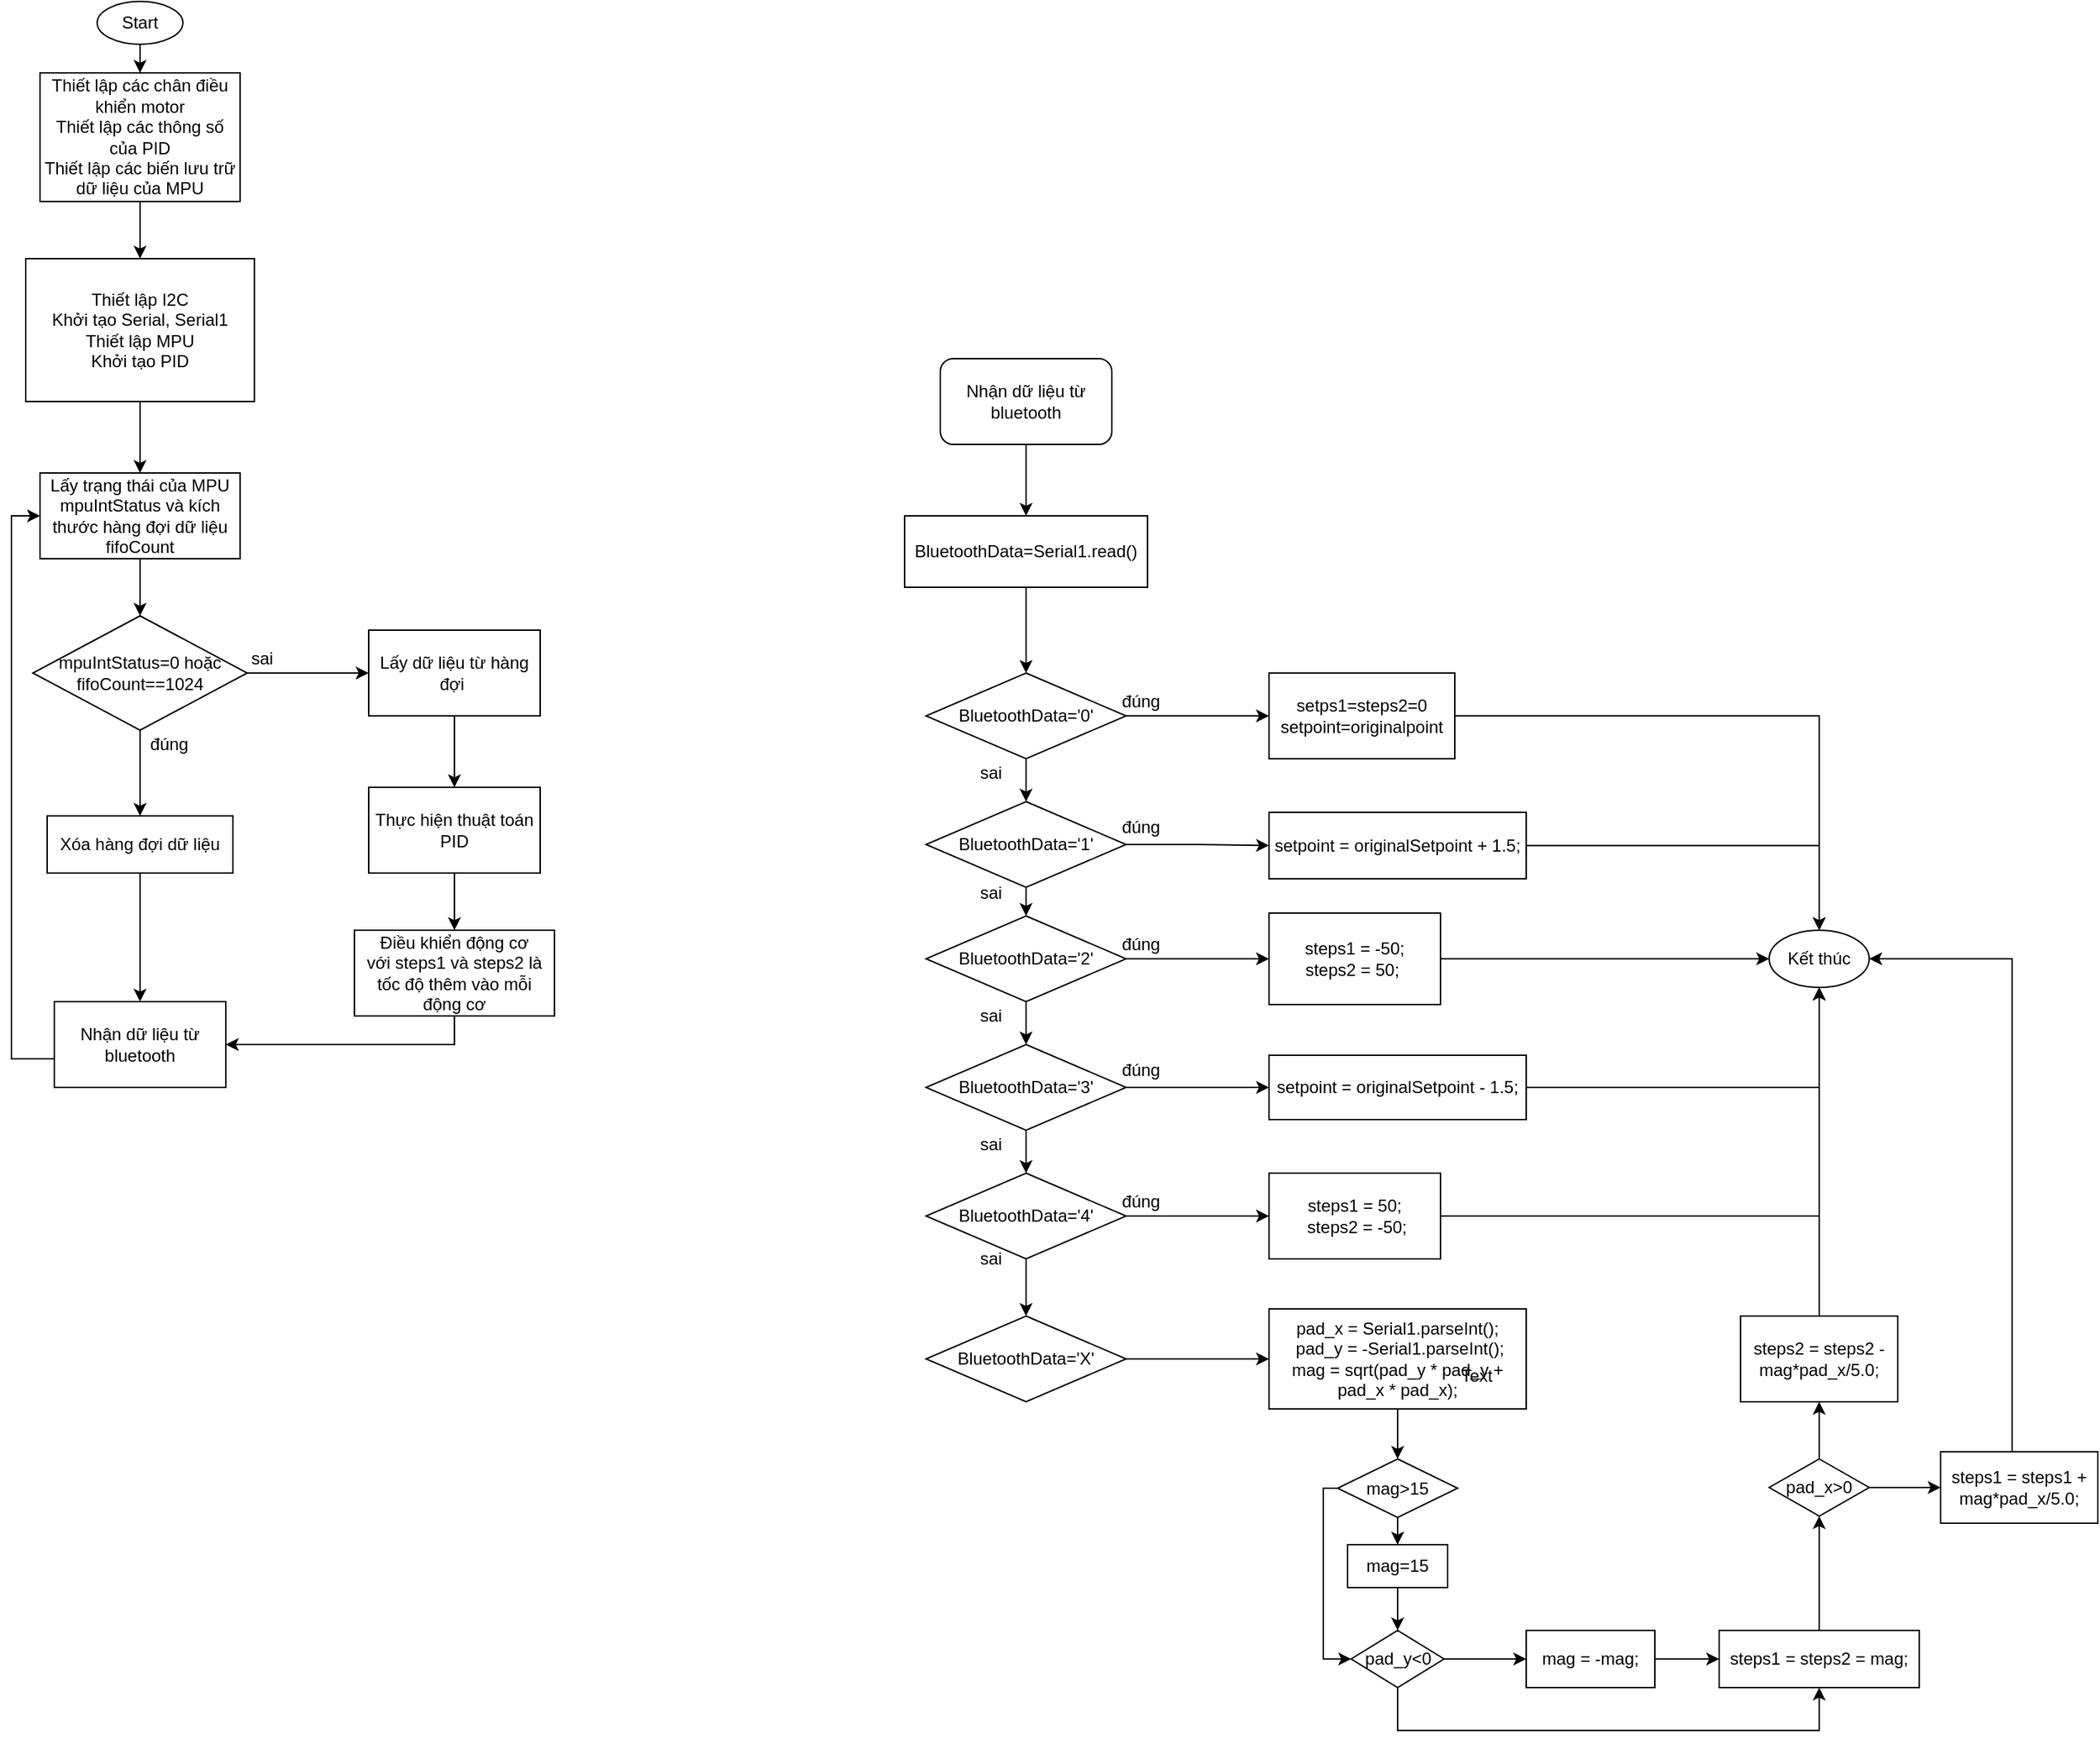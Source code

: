 <mxfile version="13.3.0" type="device"><diagram id="t2Wqm7KV-E7EY36cShjZ" name="Page-1"><mxGraphModel dx="868" dy="450" grid="1" gridSize="10" guides="1" tooltips="1" connect="1" arrows="1" fold="1" page="1" pageScale="1" pageWidth="827" pageHeight="1169" math="0" shadow="0"><root><mxCell id="0"/><mxCell id="1" parent="0"/><mxCell id="JN--73_2AJhu1XtB9k1N-14" style="edgeStyle=orthogonalEdgeStyle;rounded=0;orthogonalLoop=1;jettySize=auto;html=1;" edge="1" parent="1" source="JN--73_2AJhu1XtB9k1N-2" target="JN--73_2AJhu1XtB9k1N-5"><mxGeometry relative="1" as="geometry"/></mxCell><mxCell id="JN--73_2AJhu1XtB9k1N-2" value="Start" style="ellipse;whiteSpace=wrap;html=1;" vertex="1" parent="1"><mxGeometry x="140" y="30" width="60" height="30" as="geometry"/></mxCell><mxCell id="JN--73_2AJhu1XtB9k1N-16" style="edgeStyle=orthogonalEdgeStyle;rounded=0;orthogonalLoop=1;jettySize=auto;html=1;" edge="1" parent="1" source="JN--73_2AJhu1XtB9k1N-3" target="JN--73_2AJhu1XtB9k1N-7"><mxGeometry relative="1" as="geometry"/></mxCell><mxCell id="JN--73_2AJhu1XtB9k1N-3" value="Thiết lập I2C&lt;br&gt;Khởi tạo Serial, Serial1&lt;br&gt;Thiết lập MPU&lt;br&gt;Khởi tạo PID" style="rounded=0;whiteSpace=wrap;html=1;" vertex="1" parent="1"><mxGeometry x="90" y="210" width="160" height="100" as="geometry"/></mxCell><mxCell id="JN--73_2AJhu1XtB9k1N-15" style="edgeStyle=orthogonalEdgeStyle;rounded=0;orthogonalLoop=1;jettySize=auto;html=1;entryX=0.5;entryY=0;entryDx=0;entryDy=0;" edge="1" parent="1" source="JN--73_2AJhu1XtB9k1N-5" target="JN--73_2AJhu1XtB9k1N-3"><mxGeometry relative="1" as="geometry"/></mxCell><mxCell id="JN--73_2AJhu1XtB9k1N-5" value="Thiết lập các chân điều khiển motor&lt;br&gt;Thiết lập các thông số của PID&lt;br&gt;Thiết lập các biến lưu trữ dữ liệu của MPU" style="rounded=0;whiteSpace=wrap;html=1;" vertex="1" parent="1"><mxGeometry x="100" y="80" width="140" height="90" as="geometry"/></mxCell><mxCell id="JN--73_2AJhu1XtB9k1N-17" style="edgeStyle=orthogonalEdgeStyle;rounded=0;orthogonalLoop=1;jettySize=auto;html=1;entryX=0.5;entryY=0;entryDx=0;entryDy=0;" edge="1" parent="1" source="JN--73_2AJhu1XtB9k1N-7" target="JN--73_2AJhu1XtB9k1N-8"><mxGeometry relative="1" as="geometry"/></mxCell><mxCell id="JN--73_2AJhu1XtB9k1N-7" value="Lấy trạng thái của MPU&lt;br&gt;mpuIntStatus và kích thước hàng đợi dữ liệu fifoCount" style="rounded=0;whiteSpace=wrap;html=1;" vertex="1" parent="1"><mxGeometry x="100" y="360" width="140" height="60" as="geometry"/></mxCell><mxCell id="JN--73_2AJhu1XtB9k1N-18" style="edgeStyle=orthogonalEdgeStyle;rounded=0;orthogonalLoop=1;jettySize=auto;html=1;" edge="1" parent="1" source="JN--73_2AJhu1XtB9k1N-8" target="JN--73_2AJhu1XtB9k1N-10"><mxGeometry relative="1" as="geometry"/></mxCell><mxCell id="JN--73_2AJhu1XtB9k1N-19" style="edgeStyle=orthogonalEdgeStyle;rounded=0;orthogonalLoop=1;jettySize=auto;html=1;" edge="1" parent="1" source="JN--73_2AJhu1XtB9k1N-8" target="JN--73_2AJhu1XtB9k1N-9"><mxGeometry relative="1" as="geometry"/></mxCell><mxCell id="JN--73_2AJhu1XtB9k1N-8" value="mpuIntStatus=0 hoặc fifoCount==1024" style="rhombus;whiteSpace=wrap;html=1;" vertex="1" parent="1"><mxGeometry x="95" y="460" width="150" height="80" as="geometry"/></mxCell><mxCell id="JN--73_2AJhu1XtB9k1N-20" style="edgeStyle=orthogonalEdgeStyle;rounded=0;orthogonalLoop=1;jettySize=auto;html=1;" edge="1" parent="1" source="JN--73_2AJhu1XtB9k1N-9" target="JN--73_2AJhu1XtB9k1N-13"><mxGeometry relative="1" as="geometry"/></mxCell><mxCell id="JN--73_2AJhu1XtB9k1N-9" value="Xóa hàng đợi dữ liệu" style="rounded=0;whiteSpace=wrap;html=1;" vertex="1" parent="1"><mxGeometry x="105" y="600" width="130" height="40" as="geometry"/></mxCell><mxCell id="JN--73_2AJhu1XtB9k1N-22" style="edgeStyle=orthogonalEdgeStyle;rounded=0;orthogonalLoop=1;jettySize=auto;html=1;" edge="1" parent="1" source="JN--73_2AJhu1XtB9k1N-10" target="JN--73_2AJhu1XtB9k1N-11"><mxGeometry relative="1" as="geometry"/></mxCell><mxCell id="JN--73_2AJhu1XtB9k1N-10" value="Lấy dữ liệu từ hàng đợi&amp;nbsp;" style="rounded=0;whiteSpace=wrap;html=1;" vertex="1" parent="1"><mxGeometry x="330" y="470" width="120" height="60" as="geometry"/></mxCell><mxCell id="JN--73_2AJhu1XtB9k1N-23" style="edgeStyle=orthogonalEdgeStyle;rounded=0;orthogonalLoop=1;jettySize=auto;html=1;" edge="1" parent="1" source="JN--73_2AJhu1XtB9k1N-11" target="JN--73_2AJhu1XtB9k1N-12"><mxGeometry relative="1" as="geometry"/></mxCell><mxCell id="JN--73_2AJhu1XtB9k1N-11" value="Thực hiện thuật toán PID" style="rounded=0;whiteSpace=wrap;html=1;" vertex="1" parent="1"><mxGeometry x="330" y="580" width="120" height="60" as="geometry"/></mxCell><mxCell id="JN--73_2AJhu1XtB9k1N-24" style="edgeStyle=orthogonalEdgeStyle;rounded=0;orthogonalLoop=1;jettySize=auto;html=1;entryX=1;entryY=0.5;entryDx=0;entryDy=0;exitX=0.5;exitY=1;exitDx=0;exitDy=0;" edge="1" parent="1" source="JN--73_2AJhu1XtB9k1N-12" target="JN--73_2AJhu1XtB9k1N-13"><mxGeometry relative="1" as="geometry"/></mxCell><mxCell id="JN--73_2AJhu1XtB9k1N-12" value="Điều khiển động cơ&lt;br&gt;với steps1 và steps2 là tốc độ thêm vào mỗi động cơ" style="rounded=0;whiteSpace=wrap;html=1;" vertex="1" parent="1"><mxGeometry x="320" y="680" width="140" height="60" as="geometry"/></mxCell><mxCell id="JN--73_2AJhu1XtB9k1N-25" style="edgeStyle=orthogonalEdgeStyle;rounded=0;orthogonalLoop=1;jettySize=auto;html=1;entryX=0;entryY=0.5;entryDx=0;entryDy=0;" edge="1" parent="1" source="JN--73_2AJhu1XtB9k1N-13" target="JN--73_2AJhu1XtB9k1N-7"><mxGeometry relative="1" as="geometry"><Array as="points"><mxPoint x="80" y="770"/><mxPoint x="80" y="390"/></Array></mxGeometry></mxCell><mxCell id="JN--73_2AJhu1XtB9k1N-13" value="Nhận dữ liệu từ bluetooth" style="rounded=0;whiteSpace=wrap;html=1;" vertex="1" parent="1"><mxGeometry x="110" y="730" width="120" height="60" as="geometry"/></mxCell><mxCell id="JN--73_2AJhu1XtB9k1N-56" style="edgeStyle=orthogonalEdgeStyle;rounded=0;orthogonalLoop=1;jettySize=auto;html=1;" edge="1" parent="1" source="JN--73_2AJhu1XtB9k1N-26" target="JN--73_2AJhu1XtB9k1N-27"><mxGeometry relative="1" as="geometry"/></mxCell><mxCell id="JN--73_2AJhu1XtB9k1N-26" value="&lt;span&gt;Nhận dữ liệu từ bluetooth&lt;/span&gt;" style="rounded=1;whiteSpace=wrap;html=1;" vertex="1" parent="1"><mxGeometry x="730" y="280" width="120" height="60" as="geometry"/></mxCell><mxCell id="JN--73_2AJhu1XtB9k1N-37" style="edgeStyle=orthogonalEdgeStyle;rounded=0;orthogonalLoop=1;jettySize=auto;html=1;" edge="1" parent="1" source="JN--73_2AJhu1XtB9k1N-27" target="JN--73_2AJhu1XtB9k1N-28"><mxGeometry relative="1" as="geometry"/></mxCell><mxCell id="JN--73_2AJhu1XtB9k1N-27" value="BluetoothData=Serial1.read()" style="rounded=0;whiteSpace=wrap;html=1;" vertex="1" parent="1"><mxGeometry x="705" y="390" width="170" height="50" as="geometry"/></mxCell><mxCell id="JN--73_2AJhu1XtB9k1N-36" style="edgeStyle=orthogonalEdgeStyle;rounded=0;orthogonalLoop=1;jettySize=auto;html=1;entryX=0.5;entryY=0;entryDx=0;entryDy=0;" edge="1" parent="1" source="JN--73_2AJhu1XtB9k1N-28" target="JN--73_2AJhu1XtB9k1N-29"><mxGeometry relative="1" as="geometry"/></mxCell><mxCell id="JN--73_2AJhu1XtB9k1N-40" style="edgeStyle=orthogonalEdgeStyle;rounded=0;orthogonalLoop=1;jettySize=auto;html=1;entryX=0;entryY=0.5;entryDx=0;entryDy=0;" edge="1" parent="1" source="JN--73_2AJhu1XtB9k1N-28" target="JN--73_2AJhu1XtB9k1N-39"><mxGeometry relative="1" as="geometry"/></mxCell><mxCell id="JN--73_2AJhu1XtB9k1N-28" value="BluetoothData='0'" style="rhombus;whiteSpace=wrap;html=1;" vertex="1" parent="1"><mxGeometry x="720" y="500" width="140" height="60" as="geometry"/></mxCell><mxCell id="JN--73_2AJhu1XtB9k1N-33" style="edgeStyle=orthogonalEdgeStyle;rounded=0;orthogonalLoop=1;jettySize=auto;html=1;" edge="1" parent="1" source="JN--73_2AJhu1XtB9k1N-45" target="JN--73_2AJhu1XtB9k1N-30"><mxGeometry relative="1" as="geometry"/></mxCell><mxCell id="JN--73_2AJhu1XtB9k1N-42" style="edgeStyle=orthogonalEdgeStyle;rounded=0;orthogonalLoop=1;jettySize=auto;html=1;entryX=0;entryY=0.5;entryDx=0;entryDy=0;" edge="1" parent="1" source="JN--73_2AJhu1XtB9k1N-29" target="JN--73_2AJhu1XtB9k1N-41"><mxGeometry relative="1" as="geometry"/></mxCell><mxCell id="JN--73_2AJhu1XtB9k1N-29" value="BluetoothData='1'" style="rhombus;whiteSpace=wrap;html=1;" vertex="1" parent="1"><mxGeometry x="720" y="590" width="140" height="60" as="geometry"/></mxCell><mxCell id="JN--73_2AJhu1XtB9k1N-34" style="edgeStyle=orthogonalEdgeStyle;rounded=0;orthogonalLoop=1;jettySize=auto;html=1;" edge="1" parent="1" source="JN--73_2AJhu1XtB9k1N-30" target="JN--73_2AJhu1XtB9k1N-31"><mxGeometry relative="1" as="geometry"/></mxCell><mxCell id="JN--73_2AJhu1XtB9k1N-44" style="edgeStyle=orthogonalEdgeStyle;rounded=0;orthogonalLoop=1;jettySize=auto;html=1;entryX=0;entryY=0.5;entryDx=0;entryDy=0;" edge="1" parent="1" source="JN--73_2AJhu1XtB9k1N-30" target="JN--73_2AJhu1XtB9k1N-43"><mxGeometry relative="1" as="geometry"/></mxCell><mxCell id="JN--73_2AJhu1XtB9k1N-30" value="BluetoothData='3'" style="rhombus;whiteSpace=wrap;html=1;" vertex="1" parent="1"><mxGeometry x="720" y="760" width="140" height="60" as="geometry"/></mxCell><mxCell id="JN--73_2AJhu1XtB9k1N-35" style="edgeStyle=orthogonalEdgeStyle;rounded=0;orthogonalLoop=1;jettySize=auto;html=1;" edge="1" parent="1" source="JN--73_2AJhu1XtB9k1N-31" target="JN--73_2AJhu1XtB9k1N-32"><mxGeometry relative="1" as="geometry"/></mxCell><mxCell id="JN--73_2AJhu1XtB9k1N-49" style="edgeStyle=orthogonalEdgeStyle;rounded=0;orthogonalLoop=1;jettySize=auto;html=1;entryX=0;entryY=0.5;entryDx=0;entryDy=0;" edge="1" parent="1" source="JN--73_2AJhu1XtB9k1N-31" target="JN--73_2AJhu1XtB9k1N-48"><mxGeometry relative="1" as="geometry"/></mxCell><mxCell id="JN--73_2AJhu1XtB9k1N-31" value="BluetoothData='4'" style="rhombus;whiteSpace=wrap;html=1;" vertex="1" parent="1"><mxGeometry x="720" y="850" width="140" height="60" as="geometry"/></mxCell><mxCell id="JN--73_2AJhu1XtB9k1N-85" style="edgeStyle=orthogonalEdgeStyle;rounded=0;orthogonalLoop=1;jettySize=auto;html=1;" edge="1" parent="1" source="JN--73_2AJhu1XtB9k1N-32" target="JN--73_2AJhu1XtB9k1N-76"><mxGeometry relative="1" as="geometry"/></mxCell><mxCell id="JN--73_2AJhu1XtB9k1N-32" value="BluetoothData='X'" style="rhombus;whiteSpace=wrap;html=1;" vertex="1" parent="1"><mxGeometry x="720" y="950" width="140" height="60" as="geometry"/></mxCell><mxCell id="JN--73_2AJhu1XtB9k1N-51" style="edgeStyle=orthogonalEdgeStyle;rounded=0;orthogonalLoop=1;jettySize=auto;html=1;entryX=0.5;entryY=0;entryDx=0;entryDy=0;" edge="1" parent="1" source="JN--73_2AJhu1XtB9k1N-39" target="JN--73_2AJhu1XtB9k1N-50"><mxGeometry relative="1" as="geometry"/></mxCell><mxCell id="JN--73_2AJhu1XtB9k1N-39" value="setps1=steps2=0&lt;br&gt;setpoint=originalpoint" style="rounded=0;whiteSpace=wrap;html=1;" vertex="1" parent="1"><mxGeometry x="960" y="500" width="130" height="60" as="geometry"/></mxCell><mxCell id="JN--73_2AJhu1XtB9k1N-52" style="edgeStyle=orthogonalEdgeStyle;rounded=0;orthogonalLoop=1;jettySize=auto;html=1;entryX=0.5;entryY=0;entryDx=0;entryDy=0;" edge="1" parent="1" source="JN--73_2AJhu1XtB9k1N-41" target="JN--73_2AJhu1XtB9k1N-50"><mxGeometry relative="1" as="geometry"/></mxCell><mxCell id="JN--73_2AJhu1XtB9k1N-41" value="setpoint = originalSetpoint + 1.5;" style="rounded=0;whiteSpace=wrap;html=1;" vertex="1" parent="1"><mxGeometry x="960" y="597.5" width="180" height="46.5" as="geometry"/></mxCell><mxCell id="JN--73_2AJhu1XtB9k1N-54" style="edgeStyle=orthogonalEdgeStyle;rounded=0;orthogonalLoop=1;jettySize=auto;html=1;" edge="1" parent="1" source="JN--73_2AJhu1XtB9k1N-43" target="JN--73_2AJhu1XtB9k1N-50"><mxGeometry relative="1" as="geometry"/></mxCell><mxCell id="JN--73_2AJhu1XtB9k1N-43" value="setpoint = originalSetpoint - 1.5;" style="rounded=0;whiteSpace=wrap;html=1;" vertex="1" parent="1"><mxGeometry x="960" y="767.5" width="180" height="45" as="geometry"/></mxCell><mxCell id="JN--73_2AJhu1XtB9k1N-47" style="edgeStyle=orthogonalEdgeStyle;rounded=0;orthogonalLoop=1;jettySize=auto;html=1;entryX=0;entryY=0.5;entryDx=0;entryDy=0;" edge="1" parent="1" source="JN--73_2AJhu1XtB9k1N-45" target="JN--73_2AJhu1XtB9k1N-46"><mxGeometry relative="1" as="geometry"/></mxCell><mxCell id="JN--73_2AJhu1XtB9k1N-53" style="edgeStyle=orthogonalEdgeStyle;rounded=0;orthogonalLoop=1;jettySize=auto;html=1;" edge="1" parent="1" source="JN--73_2AJhu1XtB9k1N-46" target="JN--73_2AJhu1XtB9k1N-50"><mxGeometry relative="1" as="geometry"/></mxCell><mxCell id="JN--73_2AJhu1XtB9k1N-46" value="&lt;div&gt;steps1 = -50;&lt;/div&gt;&lt;div&gt;steps2 = 50;&amp;nbsp;&lt;/div&gt;" style="rounded=0;whiteSpace=wrap;html=1;" vertex="1" parent="1"><mxGeometry x="960" y="668" width="120" height="64" as="geometry"/></mxCell><mxCell id="JN--73_2AJhu1XtB9k1N-55" style="edgeStyle=orthogonalEdgeStyle;rounded=0;orthogonalLoop=1;jettySize=auto;html=1;" edge="1" parent="1" source="JN--73_2AJhu1XtB9k1N-48" target="JN--73_2AJhu1XtB9k1N-50"><mxGeometry relative="1" as="geometry"/></mxCell><mxCell id="JN--73_2AJhu1XtB9k1N-48" value="&lt;div&gt;steps1 = 50;&lt;/div&gt;&lt;div&gt;&amp;nbsp; steps2 = -50;&amp;nbsp;&lt;/div&gt;" style="rounded=0;whiteSpace=wrap;html=1;" vertex="1" parent="1"><mxGeometry x="960" y="850" width="120" height="60" as="geometry"/></mxCell><mxCell id="JN--73_2AJhu1XtB9k1N-50" value="Kết thúc" style="ellipse;whiteSpace=wrap;html=1;" vertex="1" parent="1"><mxGeometry x="1310" y="680" width="70" height="40" as="geometry"/></mxCell><mxCell id="JN--73_2AJhu1XtB9k1N-57" value="sai" style="text;html=1;align=center;verticalAlign=middle;resizable=0;points=[];autosize=1;" vertex="1" parent="1"><mxGeometry x="240" y="480" width="30" height="20" as="geometry"/></mxCell><mxCell id="JN--73_2AJhu1XtB9k1N-58" value="đúng" style="text;html=1;align=center;verticalAlign=middle;resizable=0;points=[];autosize=1;" vertex="1" parent="1"><mxGeometry x="170" y="540" width="40" height="20" as="geometry"/></mxCell><mxCell id="JN--73_2AJhu1XtB9k1N-60" value="đúng" style="text;html=1;align=center;verticalAlign=middle;resizable=0;points=[];autosize=1;" vertex="1" parent="1"><mxGeometry x="850" y="597.5" width="40" height="20" as="geometry"/></mxCell><mxCell id="JN--73_2AJhu1XtB9k1N-64" value="sai" style="text;html=1;align=center;verticalAlign=middle;resizable=0;points=[];autosize=1;" vertex="1" parent="1"><mxGeometry x="750" y="560" width="30" height="20" as="geometry"/></mxCell><mxCell id="JN--73_2AJhu1XtB9k1N-67" value="sai" style="text;html=1;align=center;verticalAlign=middle;resizable=0;points=[];autosize=1;" vertex="1" parent="1"><mxGeometry x="750" y="644" width="30" height="20" as="geometry"/></mxCell><mxCell id="JN--73_2AJhu1XtB9k1N-68" value="sai" style="text;html=1;align=center;verticalAlign=middle;resizable=0;points=[];autosize=1;" vertex="1" parent="1"><mxGeometry x="750" y="730" width="30" height="20" as="geometry"/></mxCell><mxCell id="JN--73_2AJhu1XtB9k1N-69" value="sai" style="text;html=1;align=center;verticalAlign=middle;resizable=0;points=[];autosize=1;" vertex="1" parent="1"><mxGeometry x="750" y="820" width="30" height="20" as="geometry"/></mxCell><mxCell id="JN--73_2AJhu1XtB9k1N-70" value="sai" style="text;html=1;align=center;verticalAlign=middle;resizable=0;points=[];autosize=1;" vertex="1" parent="1"><mxGeometry x="750" y="900" width="30" height="20" as="geometry"/></mxCell><mxCell id="JN--73_2AJhu1XtB9k1N-71" value="đúng" style="text;html=1;align=center;verticalAlign=middle;resizable=0;points=[];autosize=1;" vertex="1" parent="1"><mxGeometry x="850" y="510" width="40" height="20" as="geometry"/></mxCell><mxCell id="JN--73_2AJhu1XtB9k1N-74" value="đúng" style="text;html=1;align=center;verticalAlign=middle;resizable=0;points=[];autosize=1;" vertex="1" parent="1"><mxGeometry x="850" y="767.5" width="40" height="20" as="geometry"/></mxCell><mxCell id="JN--73_2AJhu1XtB9k1N-75" value="đúng" style="text;html=1;align=center;verticalAlign=middle;resizable=0;points=[];autosize=1;" vertex="1" parent="1"><mxGeometry x="850" y="860" width="40" height="20" as="geometry"/></mxCell><mxCell id="JN--73_2AJhu1XtB9k1N-86" style="edgeStyle=orthogonalEdgeStyle;rounded=0;orthogonalLoop=1;jettySize=auto;html=1;" edge="1" parent="1" source="JN--73_2AJhu1XtB9k1N-76" target="JN--73_2AJhu1XtB9k1N-77"><mxGeometry relative="1" as="geometry"/></mxCell><mxCell id="JN--73_2AJhu1XtB9k1N-76" value="pad_x = Serial1.parseInt();&lt;br&gt;&amp;nbsp;pad_y = -Serial1.parseInt();&lt;br&gt;mag = sqrt(pad_y * pad_y + pad_x * pad_x);" style="rounded=0;whiteSpace=wrap;html=1;" vertex="1" parent="1"><mxGeometry x="960" y="945" width="180" height="70" as="geometry"/></mxCell><mxCell id="JN--73_2AJhu1XtB9k1N-88" value="Text" style="text;html=1;align=center;verticalAlign=middle;resizable=0;points=[];autosize=1;" vertex="1" parent="JN--73_2AJhu1XtB9k1N-76"><mxGeometry x="125" y="37" width="40" height="20" as="geometry"/></mxCell><mxCell id="JN--73_2AJhu1XtB9k1N-89" style="edgeStyle=orthogonalEdgeStyle;rounded=0;orthogonalLoop=1;jettySize=auto;html=1;" edge="1" parent="1" source="JN--73_2AJhu1XtB9k1N-77" target="JN--73_2AJhu1XtB9k1N-78"><mxGeometry relative="1" as="geometry"/></mxCell><mxCell id="JN--73_2AJhu1XtB9k1N-110" style="edgeStyle=orthogonalEdgeStyle;rounded=0;orthogonalLoop=1;jettySize=auto;html=1;entryX=0;entryY=0.5;entryDx=0;entryDy=0;" edge="1" parent="1" source="JN--73_2AJhu1XtB9k1N-77" target="JN--73_2AJhu1XtB9k1N-79"><mxGeometry relative="1" as="geometry"><Array as="points"><mxPoint x="998" y="1071"/><mxPoint x="998" y="1190"/></Array></mxGeometry></mxCell><mxCell id="JN--73_2AJhu1XtB9k1N-77" value="mag&amp;gt;15" style="rhombus;whiteSpace=wrap;html=1;" vertex="1" parent="1"><mxGeometry x="1008" y="1050" width="84" height="41" as="geometry"/></mxCell><mxCell id="JN--73_2AJhu1XtB9k1N-101" style="edgeStyle=orthogonalEdgeStyle;rounded=0;orthogonalLoop=1;jettySize=auto;html=1;" edge="1" parent="1" source="JN--73_2AJhu1XtB9k1N-78" target="JN--73_2AJhu1XtB9k1N-79"><mxGeometry relative="1" as="geometry"/></mxCell><mxCell id="JN--73_2AJhu1XtB9k1N-78" value="mag=15" style="rounded=0;whiteSpace=wrap;html=1;" vertex="1" parent="1"><mxGeometry x="1015" y="1110" width="70" height="30" as="geometry"/></mxCell><mxCell id="JN--73_2AJhu1XtB9k1N-102" style="edgeStyle=orthogonalEdgeStyle;rounded=0;orthogonalLoop=1;jettySize=auto;html=1;entryX=0;entryY=0.5;entryDx=0;entryDy=0;" edge="1" parent="1" source="JN--73_2AJhu1XtB9k1N-79" target="JN--73_2AJhu1XtB9k1N-80"><mxGeometry relative="1" as="geometry"/></mxCell><mxCell id="JN--73_2AJhu1XtB9k1N-109" style="edgeStyle=orthogonalEdgeStyle;rounded=0;orthogonalLoop=1;jettySize=auto;html=1;entryX=0.5;entryY=1;entryDx=0;entryDy=0;" edge="1" parent="1" source="JN--73_2AJhu1XtB9k1N-79" target="JN--73_2AJhu1XtB9k1N-81"><mxGeometry relative="1" as="geometry"><Array as="points"><mxPoint x="1050" y="1240"/><mxPoint x="1345" y="1240"/></Array></mxGeometry></mxCell><mxCell id="JN--73_2AJhu1XtB9k1N-79" value="pad_y&amp;lt;0" style="rhombus;whiteSpace=wrap;html=1;" vertex="1" parent="1"><mxGeometry x="1017.5" y="1170" width="65" height="40" as="geometry"/></mxCell><mxCell id="JN--73_2AJhu1XtB9k1N-103" style="edgeStyle=orthogonalEdgeStyle;rounded=0;orthogonalLoop=1;jettySize=auto;html=1;entryX=0;entryY=0.5;entryDx=0;entryDy=0;" edge="1" parent="1" source="JN--73_2AJhu1XtB9k1N-80" target="JN--73_2AJhu1XtB9k1N-81"><mxGeometry relative="1" as="geometry"/></mxCell><mxCell id="JN--73_2AJhu1XtB9k1N-80" value="mag = -mag;" style="rounded=0;whiteSpace=wrap;html=1;" vertex="1" parent="1"><mxGeometry x="1140" y="1170" width="90" height="40" as="geometry"/></mxCell><mxCell id="JN--73_2AJhu1XtB9k1N-104" style="edgeStyle=orthogonalEdgeStyle;rounded=0;orthogonalLoop=1;jettySize=auto;html=1;" edge="1" parent="1" source="JN--73_2AJhu1XtB9k1N-81" target="JN--73_2AJhu1XtB9k1N-83"><mxGeometry relative="1" as="geometry"/></mxCell><mxCell id="JN--73_2AJhu1XtB9k1N-81" value="steps1 = steps2 = mag;" style="rounded=0;whiteSpace=wrap;html=1;" vertex="1" parent="1"><mxGeometry x="1275" y="1170" width="140" height="40" as="geometry"/></mxCell><mxCell id="JN--73_2AJhu1XtB9k1N-107" style="edgeStyle=orthogonalEdgeStyle;rounded=0;orthogonalLoop=1;jettySize=auto;html=1;entryX=0.5;entryY=1;entryDx=0;entryDy=0;" edge="1" parent="1" source="JN--73_2AJhu1XtB9k1N-82" target="JN--73_2AJhu1XtB9k1N-50"><mxGeometry relative="1" as="geometry"/></mxCell><mxCell id="JN--73_2AJhu1XtB9k1N-82" value="steps2 = steps2 - mag*pad_x/5.0;" style="rounded=0;whiteSpace=wrap;html=1;" vertex="1" parent="1"><mxGeometry x="1290" y="950" width="110" height="60" as="geometry"/></mxCell><mxCell id="JN--73_2AJhu1XtB9k1N-105" style="edgeStyle=orthogonalEdgeStyle;rounded=0;orthogonalLoop=1;jettySize=auto;html=1;" edge="1" parent="1" source="JN--73_2AJhu1XtB9k1N-83" target="JN--73_2AJhu1XtB9k1N-82"><mxGeometry relative="1" as="geometry"/></mxCell><mxCell id="JN--73_2AJhu1XtB9k1N-106" style="edgeStyle=orthogonalEdgeStyle;rounded=0;orthogonalLoop=1;jettySize=auto;html=1;entryX=0;entryY=0.5;entryDx=0;entryDy=0;" edge="1" parent="1" source="JN--73_2AJhu1XtB9k1N-83" target="JN--73_2AJhu1XtB9k1N-84"><mxGeometry relative="1" as="geometry"/></mxCell><mxCell id="JN--73_2AJhu1XtB9k1N-83" value="pad_x&amp;gt;0" style="rhombus;whiteSpace=wrap;html=1;" vertex="1" parent="1"><mxGeometry x="1310" y="1050" width="70" height="40" as="geometry"/></mxCell><mxCell id="JN--73_2AJhu1XtB9k1N-108" style="edgeStyle=orthogonalEdgeStyle;rounded=0;orthogonalLoop=1;jettySize=auto;html=1;entryX=1;entryY=0.5;entryDx=0;entryDy=0;" edge="1" parent="1" source="JN--73_2AJhu1XtB9k1N-84" target="JN--73_2AJhu1XtB9k1N-50"><mxGeometry relative="1" as="geometry"><Array as="points"><mxPoint x="1480" y="700"/></Array></mxGeometry></mxCell><mxCell id="JN--73_2AJhu1XtB9k1N-84" value="steps1 = steps1 + mag*pad_x/5.0;" style="rounded=0;whiteSpace=wrap;html=1;" vertex="1" parent="1"><mxGeometry x="1430" y="1045" width="110" height="50" as="geometry"/></mxCell><mxCell id="JN--73_2AJhu1XtB9k1N-45" value="BluetoothData='2'" style="rhombus;whiteSpace=wrap;html=1;" vertex="1" parent="1"><mxGeometry x="720" y="670" width="140" height="60" as="geometry"/></mxCell><mxCell id="JN--73_2AJhu1XtB9k1N-93" style="edgeStyle=orthogonalEdgeStyle;rounded=0;orthogonalLoop=1;jettySize=auto;html=1;" edge="1" parent="1" source="JN--73_2AJhu1XtB9k1N-29" target="JN--73_2AJhu1XtB9k1N-45"><mxGeometry relative="1" as="geometry"><mxPoint x="790" y="650" as="sourcePoint"/><mxPoint x="790" y="820" as="targetPoint"/></mxGeometry></mxCell><mxCell id="JN--73_2AJhu1XtB9k1N-96" value="đúng" style="text;html=1;align=center;verticalAlign=middle;resizable=0;points=[];autosize=1;" vertex="1" parent="1"><mxGeometry x="850" y="680" width="40" height="20" as="geometry"/></mxCell></root></mxGraphModel></diagram></mxfile>